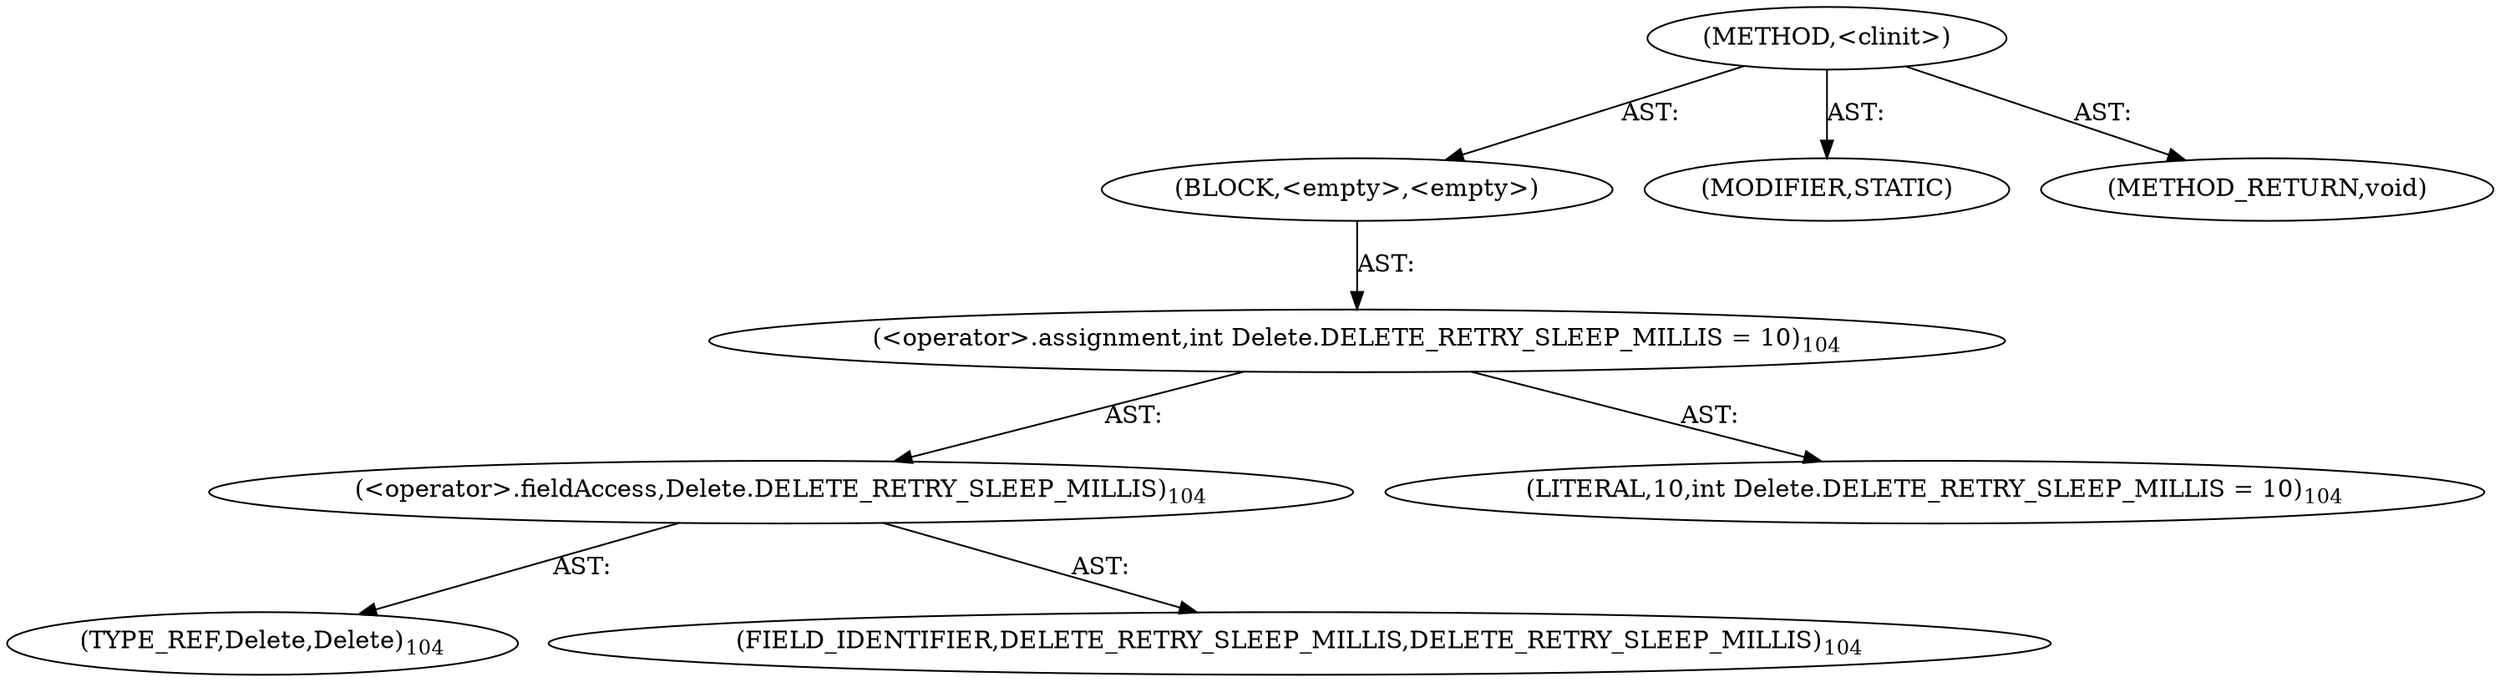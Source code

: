 digraph "&lt;clinit&gt;" {  
"111669149737" [label = <(METHOD,&lt;clinit&gt;)> ]
"25769803876" [label = <(BLOCK,&lt;empty&gt;,&lt;empty&gt;)> ]
"30064771479" [label = <(&lt;operator&gt;.assignment,int Delete.DELETE_RETRY_SLEEP_MILLIS = 10)<SUB>104</SUB>> ]
"30064771480" [label = <(&lt;operator&gt;.fieldAccess,Delete.DELETE_RETRY_SLEEP_MILLIS)<SUB>104</SUB>> ]
"180388626434" [label = <(TYPE_REF,Delete,Delete)<SUB>104</SUB>> ]
"55834574969" [label = <(FIELD_IDENTIFIER,DELETE_RETRY_SLEEP_MILLIS,DELETE_RETRY_SLEEP_MILLIS)<SUB>104</SUB>> ]
"90194313303" [label = <(LITERAL,10,int Delete.DELETE_RETRY_SLEEP_MILLIS = 10)<SUB>104</SUB>> ]
"133143986268" [label = <(MODIFIER,STATIC)> ]
"128849018921" [label = <(METHOD_RETURN,void)> ]
  "111669149737" -> "25769803876"  [ label = "AST: "] 
  "111669149737" -> "133143986268"  [ label = "AST: "] 
  "111669149737" -> "128849018921"  [ label = "AST: "] 
  "25769803876" -> "30064771479"  [ label = "AST: "] 
  "30064771479" -> "30064771480"  [ label = "AST: "] 
  "30064771479" -> "90194313303"  [ label = "AST: "] 
  "30064771480" -> "180388626434"  [ label = "AST: "] 
  "30064771480" -> "55834574969"  [ label = "AST: "] 
}
